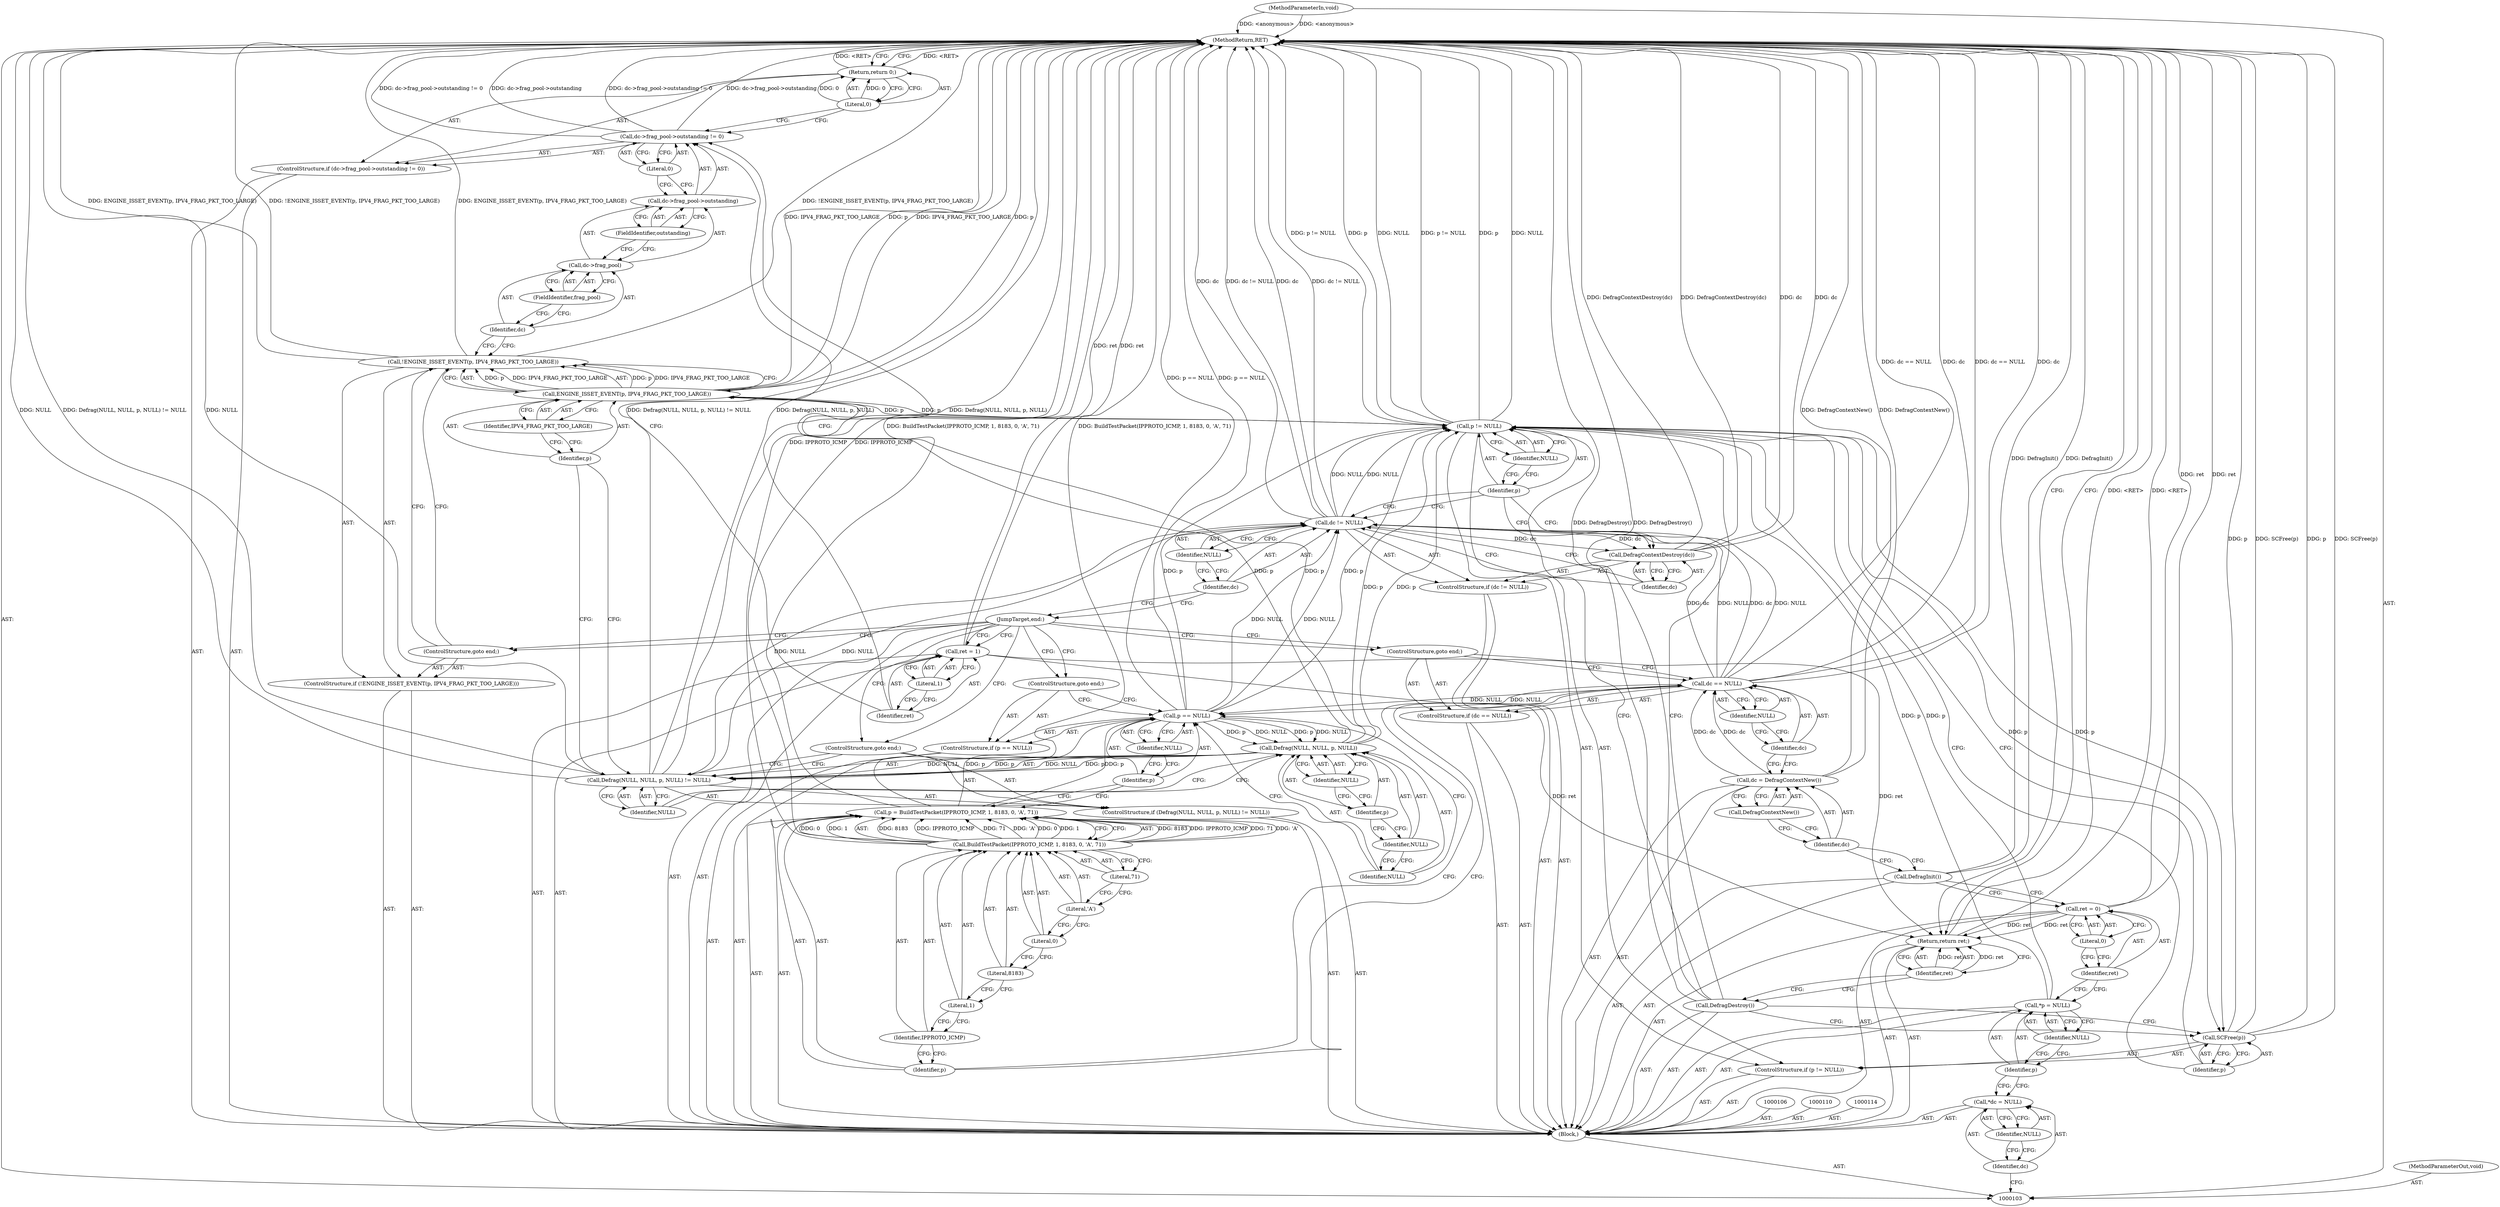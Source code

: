 digraph "0_suricata_4a04f814b15762eb446a5ead4d69d021512df6f8_3" {
"1000185" [label="(MethodReturn,RET)"];
"1000104" [label="(MethodParameterIn,void)"];
"1000255" [label="(MethodParameterOut,void)"];
"1000125" [label="(Identifier,NULL)"];
"1000122" [label="(ControlStructure,if (dc == NULL))"];
"1000123" [label="(Call,dc == NULL)"];
"1000124" [label="(Identifier,dc)"];
"1000126" [label="(ControlStructure,goto end;)"];
"1000130" [label="(Identifier,IPPROTO_ICMP)"];
"1000131" [label="(Literal,1)"];
"1000127" [label="(Call,p = BuildTestPacket(IPPROTO_ICMP, 1, 8183, 0, 'A', 71))"];
"1000128" [label="(Identifier,p)"];
"1000132" [label="(Literal,8183)"];
"1000133" [label="(Literal,0)"];
"1000134" [label="(Literal,'A')"];
"1000135" [label="(Literal,71)"];
"1000129" [label="(Call,BuildTestPacket(IPPROTO_ICMP, 1, 8183, 0, 'A', 71))"];
"1000139" [label="(Identifier,NULL)"];
"1000136" [label="(ControlStructure,if (p == NULL))"];
"1000137" [label="(Call,p == NULL)"];
"1000138" [label="(Identifier,p)"];
"1000140" [label="(ControlStructure,goto end;)"];
"1000105" [label="(Block,)"];
"1000144" [label="(Identifier,NULL)"];
"1000145" [label="(Identifier,NULL)"];
"1000146" [label="(Identifier,p)"];
"1000147" [label="(Identifier,NULL)"];
"1000148" [label="(Identifier,NULL)"];
"1000141" [label="(ControlStructure,if (Defrag(NULL, NULL, p, NULL) != NULL))"];
"1000142" [label="(Call,Defrag(NULL, NULL, p, NULL) != NULL)"];
"1000143" [label="(Call,Defrag(NULL, NULL, p, NULL))"];
"1000149" [label="(ControlStructure,goto end;)"];
"1000153" [label="(Identifier,p)"];
"1000154" [label="(Identifier,IPV4_FRAG_PKT_TOO_LARGE)"];
"1000150" [label="(ControlStructure,if (!ENGINE_ISSET_EVENT(p, IPV4_FRAG_PKT_TOO_LARGE)))"];
"1000151" [label="(Call,!ENGINE_ISSET_EVENT(p, IPV4_FRAG_PKT_TOO_LARGE))"];
"1000152" [label="(Call,ENGINE_ISSET_EVENT(p, IPV4_FRAG_PKT_TOO_LARGE))"];
"1000155" [label="(ControlStructure,goto end;)"];
"1000161" [label="(FieldIdentifier,frag_pool)"];
"1000162" [label="(FieldIdentifier,outstanding)"];
"1000163" [label="(Literal,0)"];
"1000156" [label="(ControlStructure,if (dc->frag_pool->outstanding != 0))"];
"1000157" [label="(Call,dc->frag_pool->outstanding != 0)"];
"1000158" [label="(Call,dc->frag_pool->outstanding)"];
"1000159" [label="(Call,dc->frag_pool)"];
"1000160" [label="(Identifier,dc)"];
"1000165" [label="(Literal,0)"];
"1000164" [label="(Return,return 0;)"];
"1000107" [label="(Call,*dc = NULL)"];
"1000108" [label="(Identifier,dc)"];
"1000109" [label="(Identifier,NULL)"];
"1000168" [label="(Literal,1)"];
"1000166" [label="(Call,ret = 1)"];
"1000167" [label="(Identifier,ret)"];
"1000169" [label="(JumpTarget,end:)"];
"1000173" [label="(Identifier,NULL)"];
"1000170" [label="(ControlStructure,if (dc != NULL))"];
"1000171" [label="(Call,dc != NULL)"];
"1000172" [label="(Identifier,dc)"];
"1000175" [label="(Identifier,dc)"];
"1000174" [label="(Call,DefragContextDestroy(dc))"];
"1000179" [label="(Identifier,NULL)"];
"1000176" [label="(ControlStructure,if (p != NULL))"];
"1000177" [label="(Call,p != NULL)"];
"1000178" [label="(Identifier,p)"];
"1000181" [label="(Identifier,p)"];
"1000180" [label="(Call,SCFree(p))"];
"1000182" [label="(Call,DefragDestroy())"];
"1000184" [label="(Identifier,ret)"];
"1000183" [label="(Return,return ret;)"];
"1000111" [label="(Call,*p = NULL)"];
"1000112" [label="(Identifier,p)"];
"1000113" [label="(Identifier,NULL)"];
"1000117" [label="(Literal,0)"];
"1000115" [label="(Call,ret = 0)"];
"1000116" [label="(Identifier,ret)"];
"1000118" [label="(Call,DefragInit())"];
"1000119" [label="(Call,dc = DefragContextNew())"];
"1000120" [label="(Identifier,dc)"];
"1000121" [label="(Call,DefragContextNew())"];
"1000185" -> "1000103"  [label="AST: "];
"1000185" -> "1000164"  [label="CFG: "];
"1000185" -> "1000183"  [label="CFG: "];
"1000183" -> "1000185"  [label="DDG: <RET>"];
"1000129" -> "1000185"  [label="DDG: IPPROTO_ICMP"];
"1000157" -> "1000185"  [label="DDG: dc->frag_pool->outstanding != 0"];
"1000157" -> "1000185"  [label="DDG: dc->frag_pool->outstanding"];
"1000123" -> "1000185"  [label="DDG: dc == NULL"];
"1000123" -> "1000185"  [label="DDG: dc"];
"1000180" -> "1000185"  [label="DDG: p"];
"1000180" -> "1000185"  [label="DDG: SCFree(p)"];
"1000142" -> "1000185"  [label="DDG: NULL"];
"1000142" -> "1000185"  [label="DDG: Defrag(NULL, NULL, p, NULL) != NULL"];
"1000142" -> "1000185"  [label="DDG: Defrag(NULL, NULL, p, NULL)"];
"1000118" -> "1000185"  [label="DDG: DefragInit()"];
"1000152" -> "1000185"  [label="DDG: IPV4_FRAG_PKT_TOO_LARGE"];
"1000152" -> "1000185"  [label="DDG: p"];
"1000177" -> "1000185"  [label="DDG: p != NULL"];
"1000177" -> "1000185"  [label="DDG: p"];
"1000177" -> "1000185"  [label="DDG: NULL"];
"1000182" -> "1000185"  [label="DDG: DefragDestroy()"];
"1000171" -> "1000185"  [label="DDG: dc"];
"1000171" -> "1000185"  [label="DDG: dc != NULL"];
"1000151" -> "1000185"  [label="DDG: !ENGINE_ISSET_EVENT(p, IPV4_FRAG_PKT_TOO_LARGE)"];
"1000151" -> "1000185"  [label="DDG: ENGINE_ISSET_EVENT(p, IPV4_FRAG_PKT_TOO_LARGE)"];
"1000104" -> "1000185"  [label="DDG: <anonymous>"];
"1000127" -> "1000185"  [label="DDG: BuildTestPacket(IPPROTO_ICMP, 1, 8183, 0, 'A', 71)"];
"1000166" -> "1000185"  [label="DDG: ret"];
"1000119" -> "1000185"  [label="DDG: DefragContextNew()"];
"1000115" -> "1000185"  [label="DDG: ret"];
"1000174" -> "1000185"  [label="DDG: DefragContextDestroy(dc)"];
"1000174" -> "1000185"  [label="DDG: dc"];
"1000137" -> "1000185"  [label="DDG: p == NULL"];
"1000164" -> "1000185"  [label="DDG: <RET>"];
"1000104" -> "1000103"  [label="AST: "];
"1000104" -> "1000185"  [label="DDG: <anonymous>"];
"1000255" -> "1000103"  [label="AST: "];
"1000125" -> "1000123"  [label="AST: "];
"1000125" -> "1000124"  [label="CFG: "];
"1000123" -> "1000125"  [label="CFG: "];
"1000122" -> "1000105"  [label="AST: "];
"1000123" -> "1000122"  [label="AST: "];
"1000126" -> "1000122"  [label="AST: "];
"1000123" -> "1000122"  [label="AST: "];
"1000123" -> "1000125"  [label="CFG: "];
"1000124" -> "1000123"  [label="AST: "];
"1000125" -> "1000123"  [label="AST: "];
"1000126" -> "1000123"  [label="CFG: "];
"1000128" -> "1000123"  [label="CFG: "];
"1000123" -> "1000185"  [label="DDG: dc == NULL"];
"1000123" -> "1000185"  [label="DDG: dc"];
"1000119" -> "1000123"  [label="DDG: dc"];
"1000123" -> "1000137"  [label="DDG: NULL"];
"1000123" -> "1000171"  [label="DDG: dc"];
"1000123" -> "1000171"  [label="DDG: NULL"];
"1000124" -> "1000123"  [label="AST: "];
"1000124" -> "1000119"  [label="CFG: "];
"1000125" -> "1000124"  [label="CFG: "];
"1000126" -> "1000122"  [label="AST: "];
"1000126" -> "1000123"  [label="CFG: "];
"1000169" -> "1000126"  [label="CFG: "];
"1000130" -> "1000129"  [label="AST: "];
"1000130" -> "1000128"  [label="CFG: "];
"1000131" -> "1000130"  [label="CFG: "];
"1000131" -> "1000129"  [label="AST: "];
"1000131" -> "1000130"  [label="CFG: "];
"1000132" -> "1000131"  [label="CFG: "];
"1000127" -> "1000105"  [label="AST: "];
"1000127" -> "1000129"  [label="CFG: "];
"1000128" -> "1000127"  [label="AST: "];
"1000129" -> "1000127"  [label="AST: "];
"1000138" -> "1000127"  [label="CFG: "];
"1000127" -> "1000185"  [label="DDG: BuildTestPacket(IPPROTO_ICMP, 1, 8183, 0, 'A', 71)"];
"1000129" -> "1000127"  [label="DDG: 8183"];
"1000129" -> "1000127"  [label="DDG: IPPROTO_ICMP"];
"1000129" -> "1000127"  [label="DDG: 71"];
"1000129" -> "1000127"  [label="DDG: 'A'"];
"1000129" -> "1000127"  [label="DDG: 0"];
"1000129" -> "1000127"  [label="DDG: 1"];
"1000127" -> "1000137"  [label="DDG: p"];
"1000128" -> "1000127"  [label="AST: "];
"1000128" -> "1000123"  [label="CFG: "];
"1000130" -> "1000128"  [label="CFG: "];
"1000132" -> "1000129"  [label="AST: "];
"1000132" -> "1000131"  [label="CFG: "];
"1000133" -> "1000132"  [label="CFG: "];
"1000133" -> "1000129"  [label="AST: "];
"1000133" -> "1000132"  [label="CFG: "];
"1000134" -> "1000133"  [label="CFG: "];
"1000134" -> "1000129"  [label="AST: "];
"1000134" -> "1000133"  [label="CFG: "];
"1000135" -> "1000134"  [label="CFG: "];
"1000135" -> "1000129"  [label="AST: "];
"1000135" -> "1000134"  [label="CFG: "];
"1000129" -> "1000135"  [label="CFG: "];
"1000129" -> "1000127"  [label="AST: "];
"1000129" -> "1000135"  [label="CFG: "];
"1000130" -> "1000129"  [label="AST: "];
"1000131" -> "1000129"  [label="AST: "];
"1000132" -> "1000129"  [label="AST: "];
"1000133" -> "1000129"  [label="AST: "];
"1000134" -> "1000129"  [label="AST: "];
"1000135" -> "1000129"  [label="AST: "];
"1000127" -> "1000129"  [label="CFG: "];
"1000129" -> "1000185"  [label="DDG: IPPROTO_ICMP"];
"1000129" -> "1000127"  [label="DDG: 8183"];
"1000129" -> "1000127"  [label="DDG: IPPROTO_ICMP"];
"1000129" -> "1000127"  [label="DDG: 71"];
"1000129" -> "1000127"  [label="DDG: 'A'"];
"1000129" -> "1000127"  [label="DDG: 0"];
"1000129" -> "1000127"  [label="DDG: 1"];
"1000139" -> "1000137"  [label="AST: "];
"1000139" -> "1000138"  [label="CFG: "];
"1000137" -> "1000139"  [label="CFG: "];
"1000136" -> "1000105"  [label="AST: "];
"1000137" -> "1000136"  [label="AST: "];
"1000140" -> "1000136"  [label="AST: "];
"1000137" -> "1000136"  [label="AST: "];
"1000137" -> "1000139"  [label="CFG: "];
"1000138" -> "1000137"  [label="AST: "];
"1000139" -> "1000137"  [label="AST: "];
"1000140" -> "1000137"  [label="CFG: "];
"1000144" -> "1000137"  [label="CFG: "];
"1000137" -> "1000185"  [label="DDG: p == NULL"];
"1000127" -> "1000137"  [label="DDG: p"];
"1000123" -> "1000137"  [label="DDG: NULL"];
"1000137" -> "1000143"  [label="DDG: NULL"];
"1000137" -> "1000143"  [label="DDG: p"];
"1000137" -> "1000171"  [label="DDG: NULL"];
"1000137" -> "1000177"  [label="DDG: p"];
"1000138" -> "1000137"  [label="AST: "];
"1000138" -> "1000127"  [label="CFG: "];
"1000139" -> "1000138"  [label="CFG: "];
"1000140" -> "1000136"  [label="AST: "];
"1000140" -> "1000137"  [label="CFG: "];
"1000169" -> "1000140"  [label="CFG: "];
"1000105" -> "1000103"  [label="AST: "];
"1000106" -> "1000105"  [label="AST: "];
"1000107" -> "1000105"  [label="AST: "];
"1000110" -> "1000105"  [label="AST: "];
"1000111" -> "1000105"  [label="AST: "];
"1000114" -> "1000105"  [label="AST: "];
"1000115" -> "1000105"  [label="AST: "];
"1000118" -> "1000105"  [label="AST: "];
"1000119" -> "1000105"  [label="AST: "];
"1000122" -> "1000105"  [label="AST: "];
"1000127" -> "1000105"  [label="AST: "];
"1000136" -> "1000105"  [label="AST: "];
"1000141" -> "1000105"  [label="AST: "];
"1000150" -> "1000105"  [label="AST: "];
"1000156" -> "1000105"  [label="AST: "];
"1000166" -> "1000105"  [label="AST: "];
"1000169" -> "1000105"  [label="AST: "];
"1000170" -> "1000105"  [label="AST: "];
"1000176" -> "1000105"  [label="AST: "];
"1000182" -> "1000105"  [label="AST: "];
"1000183" -> "1000105"  [label="AST: "];
"1000144" -> "1000143"  [label="AST: "];
"1000144" -> "1000137"  [label="CFG: "];
"1000145" -> "1000144"  [label="CFG: "];
"1000145" -> "1000143"  [label="AST: "];
"1000145" -> "1000144"  [label="CFG: "];
"1000146" -> "1000145"  [label="CFG: "];
"1000146" -> "1000143"  [label="AST: "];
"1000146" -> "1000145"  [label="CFG: "];
"1000147" -> "1000146"  [label="CFG: "];
"1000147" -> "1000143"  [label="AST: "];
"1000147" -> "1000146"  [label="CFG: "];
"1000143" -> "1000147"  [label="CFG: "];
"1000148" -> "1000142"  [label="AST: "];
"1000148" -> "1000143"  [label="CFG: "];
"1000142" -> "1000148"  [label="CFG: "];
"1000141" -> "1000105"  [label="AST: "];
"1000142" -> "1000141"  [label="AST: "];
"1000149" -> "1000141"  [label="AST: "];
"1000142" -> "1000141"  [label="AST: "];
"1000142" -> "1000148"  [label="CFG: "];
"1000143" -> "1000142"  [label="AST: "];
"1000148" -> "1000142"  [label="AST: "];
"1000149" -> "1000142"  [label="CFG: "];
"1000153" -> "1000142"  [label="CFG: "];
"1000142" -> "1000185"  [label="DDG: NULL"];
"1000142" -> "1000185"  [label="DDG: Defrag(NULL, NULL, p, NULL) != NULL"];
"1000142" -> "1000185"  [label="DDG: Defrag(NULL, NULL, p, NULL)"];
"1000143" -> "1000142"  [label="DDG: NULL"];
"1000143" -> "1000142"  [label="DDG: p"];
"1000142" -> "1000171"  [label="DDG: NULL"];
"1000143" -> "1000142"  [label="AST: "];
"1000143" -> "1000147"  [label="CFG: "];
"1000144" -> "1000143"  [label="AST: "];
"1000145" -> "1000143"  [label="AST: "];
"1000146" -> "1000143"  [label="AST: "];
"1000147" -> "1000143"  [label="AST: "];
"1000148" -> "1000143"  [label="CFG: "];
"1000143" -> "1000142"  [label="DDG: NULL"];
"1000143" -> "1000142"  [label="DDG: p"];
"1000137" -> "1000143"  [label="DDG: NULL"];
"1000137" -> "1000143"  [label="DDG: p"];
"1000143" -> "1000152"  [label="DDG: p"];
"1000143" -> "1000177"  [label="DDG: p"];
"1000149" -> "1000141"  [label="AST: "];
"1000149" -> "1000142"  [label="CFG: "];
"1000169" -> "1000149"  [label="CFG: "];
"1000153" -> "1000152"  [label="AST: "];
"1000153" -> "1000142"  [label="CFG: "];
"1000154" -> "1000153"  [label="CFG: "];
"1000154" -> "1000152"  [label="AST: "];
"1000154" -> "1000153"  [label="CFG: "];
"1000152" -> "1000154"  [label="CFG: "];
"1000150" -> "1000105"  [label="AST: "];
"1000151" -> "1000150"  [label="AST: "];
"1000155" -> "1000150"  [label="AST: "];
"1000151" -> "1000150"  [label="AST: "];
"1000151" -> "1000152"  [label="CFG: "];
"1000152" -> "1000151"  [label="AST: "];
"1000155" -> "1000151"  [label="CFG: "];
"1000160" -> "1000151"  [label="CFG: "];
"1000151" -> "1000185"  [label="DDG: !ENGINE_ISSET_EVENT(p, IPV4_FRAG_PKT_TOO_LARGE)"];
"1000151" -> "1000185"  [label="DDG: ENGINE_ISSET_EVENT(p, IPV4_FRAG_PKT_TOO_LARGE)"];
"1000152" -> "1000151"  [label="DDG: p"];
"1000152" -> "1000151"  [label="DDG: IPV4_FRAG_PKT_TOO_LARGE"];
"1000152" -> "1000151"  [label="AST: "];
"1000152" -> "1000154"  [label="CFG: "];
"1000153" -> "1000152"  [label="AST: "];
"1000154" -> "1000152"  [label="AST: "];
"1000151" -> "1000152"  [label="CFG: "];
"1000152" -> "1000185"  [label="DDG: IPV4_FRAG_PKT_TOO_LARGE"];
"1000152" -> "1000185"  [label="DDG: p"];
"1000152" -> "1000151"  [label="DDG: p"];
"1000152" -> "1000151"  [label="DDG: IPV4_FRAG_PKT_TOO_LARGE"];
"1000143" -> "1000152"  [label="DDG: p"];
"1000152" -> "1000177"  [label="DDG: p"];
"1000155" -> "1000150"  [label="AST: "];
"1000155" -> "1000151"  [label="CFG: "];
"1000169" -> "1000155"  [label="CFG: "];
"1000161" -> "1000159"  [label="AST: "];
"1000161" -> "1000160"  [label="CFG: "];
"1000159" -> "1000161"  [label="CFG: "];
"1000162" -> "1000158"  [label="AST: "];
"1000162" -> "1000159"  [label="CFG: "];
"1000158" -> "1000162"  [label="CFG: "];
"1000163" -> "1000157"  [label="AST: "];
"1000163" -> "1000158"  [label="CFG: "];
"1000157" -> "1000163"  [label="CFG: "];
"1000156" -> "1000105"  [label="AST: "];
"1000157" -> "1000156"  [label="AST: "];
"1000164" -> "1000156"  [label="AST: "];
"1000157" -> "1000156"  [label="AST: "];
"1000157" -> "1000163"  [label="CFG: "];
"1000158" -> "1000157"  [label="AST: "];
"1000163" -> "1000157"  [label="AST: "];
"1000165" -> "1000157"  [label="CFG: "];
"1000167" -> "1000157"  [label="CFG: "];
"1000157" -> "1000185"  [label="DDG: dc->frag_pool->outstanding != 0"];
"1000157" -> "1000185"  [label="DDG: dc->frag_pool->outstanding"];
"1000158" -> "1000157"  [label="AST: "];
"1000158" -> "1000162"  [label="CFG: "];
"1000159" -> "1000158"  [label="AST: "];
"1000162" -> "1000158"  [label="AST: "];
"1000163" -> "1000158"  [label="CFG: "];
"1000159" -> "1000158"  [label="AST: "];
"1000159" -> "1000161"  [label="CFG: "];
"1000160" -> "1000159"  [label="AST: "];
"1000161" -> "1000159"  [label="AST: "];
"1000162" -> "1000159"  [label="CFG: "];
"1000160" -> "1000159"  [label="AST: "];
"1000160" -> "1000151"  [label="CFG: "];
"1000161" -> "1000160"  [label="CFG: "];
"1000165" -> "1000164"  [label="AST: "];
"1000165" -> "1000157"  [label="CFG: "];
"1000164" -> "1000165"  [label="CFG: "];
"1000165" -> "1000164"  [label="DDG: 0"];
"1000164" -> "1000156"  [label="AST: "];
"1000164" -> "1000165"  [label="CFG: "];
"1000165" -> "1000164"  [label="AST: "];
"1000185" -> "1000164"  [label="CFG: "];
"1000164" -> "1000185"  [label="DDG: <RET>"];
"1000165" -> "1000164"  [label="DDG: 0"];
"1000107" -> "1000105"  [label="AST: "];
"1000107" -> "1000109"  [label="CFG: "];
"1000108" -> "1000107"  [label="AST: "];
"1000109" -> "1000107"  [label="AST: "];
"1000112" -> "1000107"  [label="CFG: "];
"1000108" -> "1000107"  [label="AST: "];
"1000108" -> "1000103"  [label="CFG: "];
"1000109" -> "1000108"  [label="CFG: "];
"1000109" -> "1000107"  [label="AST: "];
"1000109" -> "1000108"  [label="CFG: "];
"1000107" -> "1000109"  [label="CFG: "];
"1000168" -> "1000166"  [label="AST: "];
"1000168" -> "1000167"  [label="CFG: "];
"1000166" -> "1000168"  [label="CFG: "];
"1000166" -> "1000105"  [label="AST: "];
"1000166" -> "1000168"  [label="CFG: "];
"1000167" -> "1000166"  [label="AST: "];
"1000168" -> "1000166"  [label="AST: "];
"1000169" -> "1000166"  [label="CFG: "];
"1000166" -> "1000185"  [label="DDG: ret"];
"1000166" -> "1000183"  [label="DDG: ret"];
"1000167" -> "1000166"  [label="AST: "];
"1000167" -> "1000157"  [label="CFG: "];
"1000168" -> "1000167"  [label="CFG: "];
"1000169" -> "1000105"  [label="AST: "];
"1000169" -> "1000166"  [label="CFG: "];
"1000169" -> "1000126"  [label="CFG: "];
"1000169" -> "1000140"  [label="CFG: "];
"1000169" -> "1000149"  [label="CFG: "];
"1000169" -> "1000155"  [label="CFG: "];
"1000172" -> "1000169"  [label="CFG: "];
"1000173" -> "1000171"  [label="AST: "];
"1000173" -> "1000172"  [label="CFG: "];
"1000171" -> "1000173"  [label="CFG: "];
"1000170" -> "1000105"  [label="AST: "];
"1000171" -> "1000170"  [label="AST: "];
"1000174" -> "1000170"  [label="AST: "];
"1000171" -> "1000170"  [label="AST: "];
"1000171" -> "1000173"  [label="CFG: "];
"1000172" -> "1000171"  [label="AST: "];
"1000173" -> "1000171"  [label="AST: "];
"1000175" -> "1000171"  [label="CFG: "];
"1000178" -> "1000171"  [label="CFG: "];
"1000171" -> "1000185"  [label="DDG: dc"];
"1000171" -> "1000185"  [label="DDG: dc != NULL"];
"1000123" -> "1000171"  [label="DDG: dc"];
"1000123" -> "1000171"  [label="DDG: NULL"];
"1000137" -> "1000171"  [label="DDG: NULL"];
"1000142" -> "1000171"  [label="DDG: NULL"];
"1000171" -> "1000174"  [label="DDG: dc"];
"1000171" -> "1000177"  [label="DDG: NULL"];
"1000172" -> "1000171"  [label="AST: "];
"1000172" -> "1000169"  [label="CFG: "];
"1000173" -> "1000172"  [label="CFG: "];
"1000175" -> "1000174"  [label="AST: "];
"1000175" -> "1000171"  [label="CFG: "];
"1000174" -> "1000175"  [label="CFG: "];
"1000174" -> "1000170"  [label="AST: "];
"1000174" -> "1000175"  [label="CFG: "];
"1000175" -> "1000174"  [label="AST: "];
"1000178" -> "1000174"  [label="CFG: "];
"1000174" -> "1000185"  [label="DDG: DefragContextDestroy(dc)"];
"1000174" -> "1000185"  [label="DDG: dc"];
"1000171" -> "1000174"  [label="DDG: dc"];
"1000179" -> "1000177"  [label="AST: "];
"1000179" -> "1000178"  [label="CFG: "];
"1000177" -> "1000179"  [label="CFG: "];
"1000176" -> "1000105"  [label="AST: "];
"1000177" -> "1000176"  [label="AST: "];
"1000180" -> "1000176"  [label="AST: "];
"1000177" -> "1000176"  [label="AST: "];
"1000177" -> "1000179"  [label="CFG: "];
"1000178" -> "1000177"  [label="AST: "];
"1000179" -> "1000177"  [label="AST: "];
"1000181" -> "1000177"  [label="CFG: "];
"1000182" -> "1000177"  [label="CFG: "];
"1000177" -> "1000185"  [label="DDG: p != NULL"];
"1000177" -> "1000185"  [label="DDG: p"];
"1000177" -> "1000185"  [label="DDG: NULL"];
"1000152" -> "1000177"  [label="DDG: p"];
"1000111" -> "1000177"  [label="DDG: p"];
"1000137" -> "1000177"  [label="DDG: p"];
"1000143" -> "1000177"  [label="DDG: p"];
"1000171" -> "1000177"  [label="DDG: NULL"];
"1000177" -> "1000180"  [label="DDG: p"];
"1000178" -> "1000177"  [label="AST: "];
"1000178" -> "1000174"  [label="CFG: "];
"1000178" -> "1000171"  [label="CFG: "];
"1000179" -> "1000178"  [label="CFG: "];
"1000181" -> "1000180"  [label="AST: "];
"1000181" -> "1000177"  [label="CFG: "];
"1000180" -> "1000181"  [label="CFG: "];
"1000180" -> "1000176"  [label="AST: "];
"1000180" -> "1000181"  [label="CFG: "];
"1000181" -> "1000180"  [label="AST: "];
"1000182" -> "1000180"  [label="CFG: "];
"1000180" -> "1000185"  [label="DDG: p"];
"1000180" -> "1000185"  [label="DDG: SCFree(p)"];
"1000177" -> "1000180"  [label="DDG: p"];
"1000182" -> "1000105"  [label="AST: "];
"1000182" -> "1000180"  [label="CFG: "];
"1000182" -> "1000177"  [label="CFG: "];
"1000184" -> "1000182"  [label="CFG: "];
"1000182" -> "1000185"  [label="DDG: DefragDestroy()"];
"1000184" -> "1000183"  [label="AST: "];
"1000184" -> "1000182"  [label="CFG: "];
"1000183" -> "1000184"  [label="CFG: "];
"1000184" -> "1000183"  [label="DDG: ret"];
"1000183" -> "1000105"  [label="AST: "];
"1000183" -> "1000184"  [label="CFG: "];
"1000184" -> "1000183"  [label="AST: "];
"1000185" -> "1000183"  [label="CFG: "];
"1000183" -> "1000185"  [label="DDG: <RET>"];
"1000184" -> "1000183"  [label="DDG: ret"];
"1000166" -> "1000183"  [label="DDG: ret"];
"1000115" -> "1000183"  [label="DDG: ret"];
"1000111" -> "1000105"  [label="AST: "];
"1000111" -> "1000113"  [label="CFG: "];
"1000112" -> "1000111"  [label="AST: "];
"1000113" -> "1000111"  [label="AST: "];
"1000116" -> "1000111"  [label="CFG: "];
"1000111" -> "1000177"  [label="DDG: p"];
"1000112" -> "1000111"  [label="AST: "];
"1000112" -> "1000107"  [label="CFG: "];
"1000113" -> "1000112"  [label="CFG: "];
"1000113" -> "1000111"  [label="AST: "];
"1000113" -> "1000112"  [label="CFG: "];
"1000111" -> "1000113"  [label="CFG: "];
"1000117" -> "1000115"  [label="AST: "];
"1000117" -> "1000116"  [label="CFG: "];
"1000115" -> "1000117"  [label="CFG: "];
"1000115" -> "1000105"  [label="AST: "];
"1000115" -> "1000117"  [label="CFG: "];
"1000116" -> "1000115"  [label="AST: "];
"1000117" -> "1000115"  [label="AST: "];
"1000118" -> "1000115"  [label="CFG: "];
"1000115" -> "1000185"  [label="DDG: ret"];
"1000115" -> "1000183"  [label="DDG: ret"];
"1000116" -> "1000115"  [label="AST: "];
"1000116" -> "1000111"  [label="CFG: "];
"1000117" -> "1000116"  [label="CFG: "];
"1000118" -> "1000105"  [label="AST: "];
"1000118" -> "1000115"  [label="CFG: "];
"1000120" -> "1000118"  [label="CFG: "];
"1000118" -> "1000185"  [label="DDG: DefragInit()"];
"1000119" -> "1000105"  [label="AST: "];
"1000119" -> "1000121"  [label="CFG: "];
"1000120" -> "1000119"  [label="AST: "];
"1000121" -> "1000119"  [label="AST: "];
"1000124" -> "1000119"  [label="CFG: "];
"1000119" -> "1000185"  [label="DDG: DefragContextNew()"];
"1000119" -> "1000123"  [label="DDG: dc"];
"1000120" -> "1000119"  [label="AST: "];
"1000120" -> "1000118"  [label="CFG: "];
"1000121" -> "1000120"  [label="CFG: "];
"1000121" -> "1000119"  [label="AST: "];
"1000121" -> "1000120"  [label="CFG: "];
"1000119" -> "1000121"  [label="CFG: "];
}
